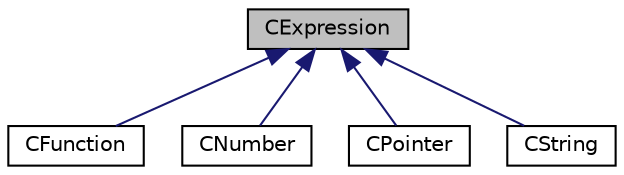 digraph "CExpression"
{
  edge [fontname="Helvetica",fontsize="10",labelfontname="Helvetica",labelfontsize="10"];
  node [fontname="Helvetica",fontsize="10",shape=record];
  Node1 [label="CExpression",height=0.2,width=0.4,color="black", fillcolor="grey75", style="filled", fontcolor="black"];
  Node1 -> Node2 [dir="back",color="midnightblue",fontsize="10",style="solid",fontname="Helvetica"];
  Node2 [label="CFunction",height=0.2,width=0.4,color="black", fillcolor="white", style="filled",URL="$classCFunction.html",tooltip="Class represent function. "];
  Node1 -> Node3 [dir="back",color="midnightblue",fontsize="10",style="solid",fontname="Helvetica"];
  Node3 [label="CNumber",height=0.2,width=0.4,color="black", fillcolor="white", style="filled",URL="$classCNumber.html",tooltip="Class represents a numerical value. "];
  Node1 -> Node4 [dir="back",color="midnightblue",fontsize="10",style="solid",fontname="Helvetica"];
  Node4 [label="CPointer",height=0.2,width=0.4,color="black", fillcolor="white", style="filled",URL="$classCPointer.html",tooltip="Class represents pointer to another cell. "];
  Node1 -> Node5 [dir="back",color="midnightblue",fontsize="10",style="solid",fontname="Helvetica"];
  Node5 [label="CString",height=0.2,width=0.4,color="black", fillcolor="white", style="filled",URL="$classCString.html",tooltip="Class represents a string value. "];
}
